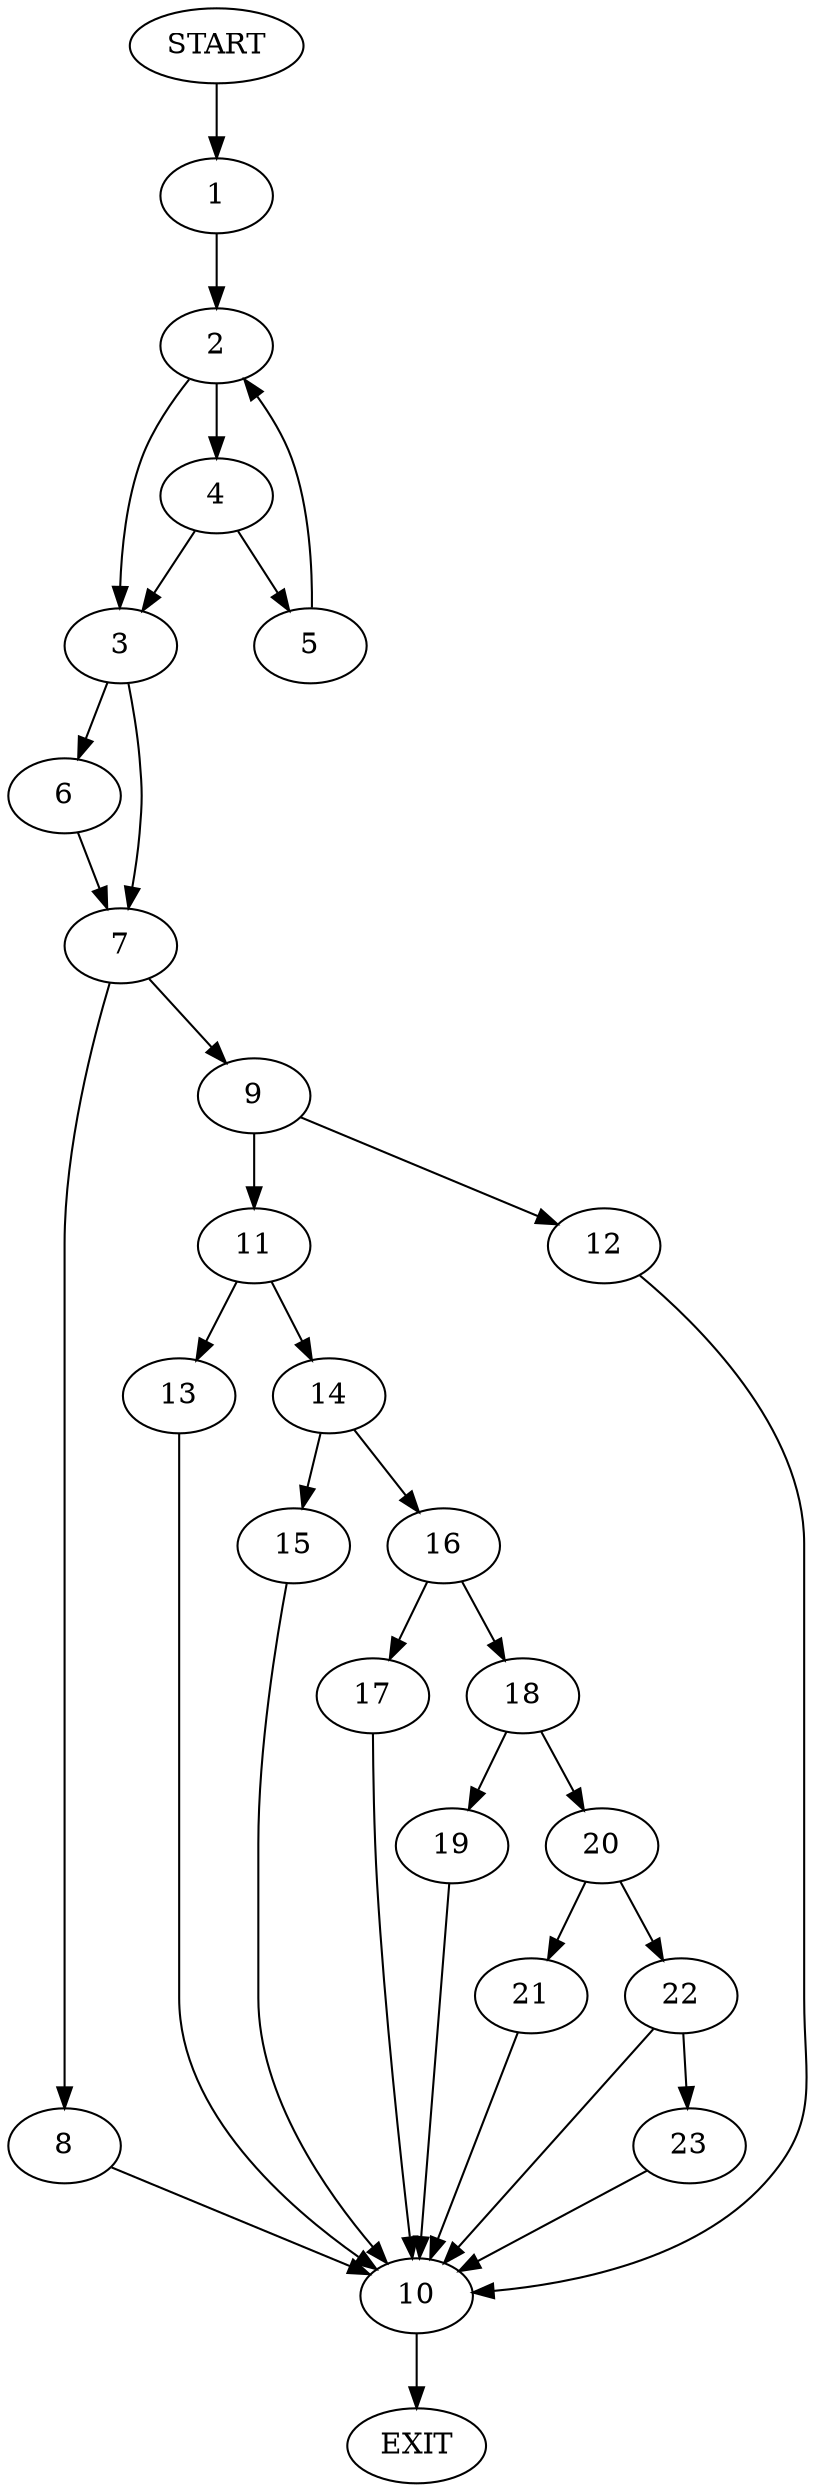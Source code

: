 digraph {
0 [label="START"]
24 [label="EXIT"]
0 -> 1
1 -> 2
2 -> 3
2 -> 4
4 -> 3
4 -> 5
3 -> 6
3 -> 7
5 -> 2
6 -> 7
7 -> 8
7 -> 9
8 -> 10
9 -> 11
9 -> 12
10 -> 24
11 -> 13
11 -> 14
12 -> 10
13 -> 10
14 -> 15
14 -> 16
15 -> 10
16 -> 17
16 -> 18
18 -> 19
18 -> 20
17 -> 10
20 -> 21
20 -> 22
19 -> 10
22 -> 23
22 -> 10
21 -> 10
23 -> 10
}
